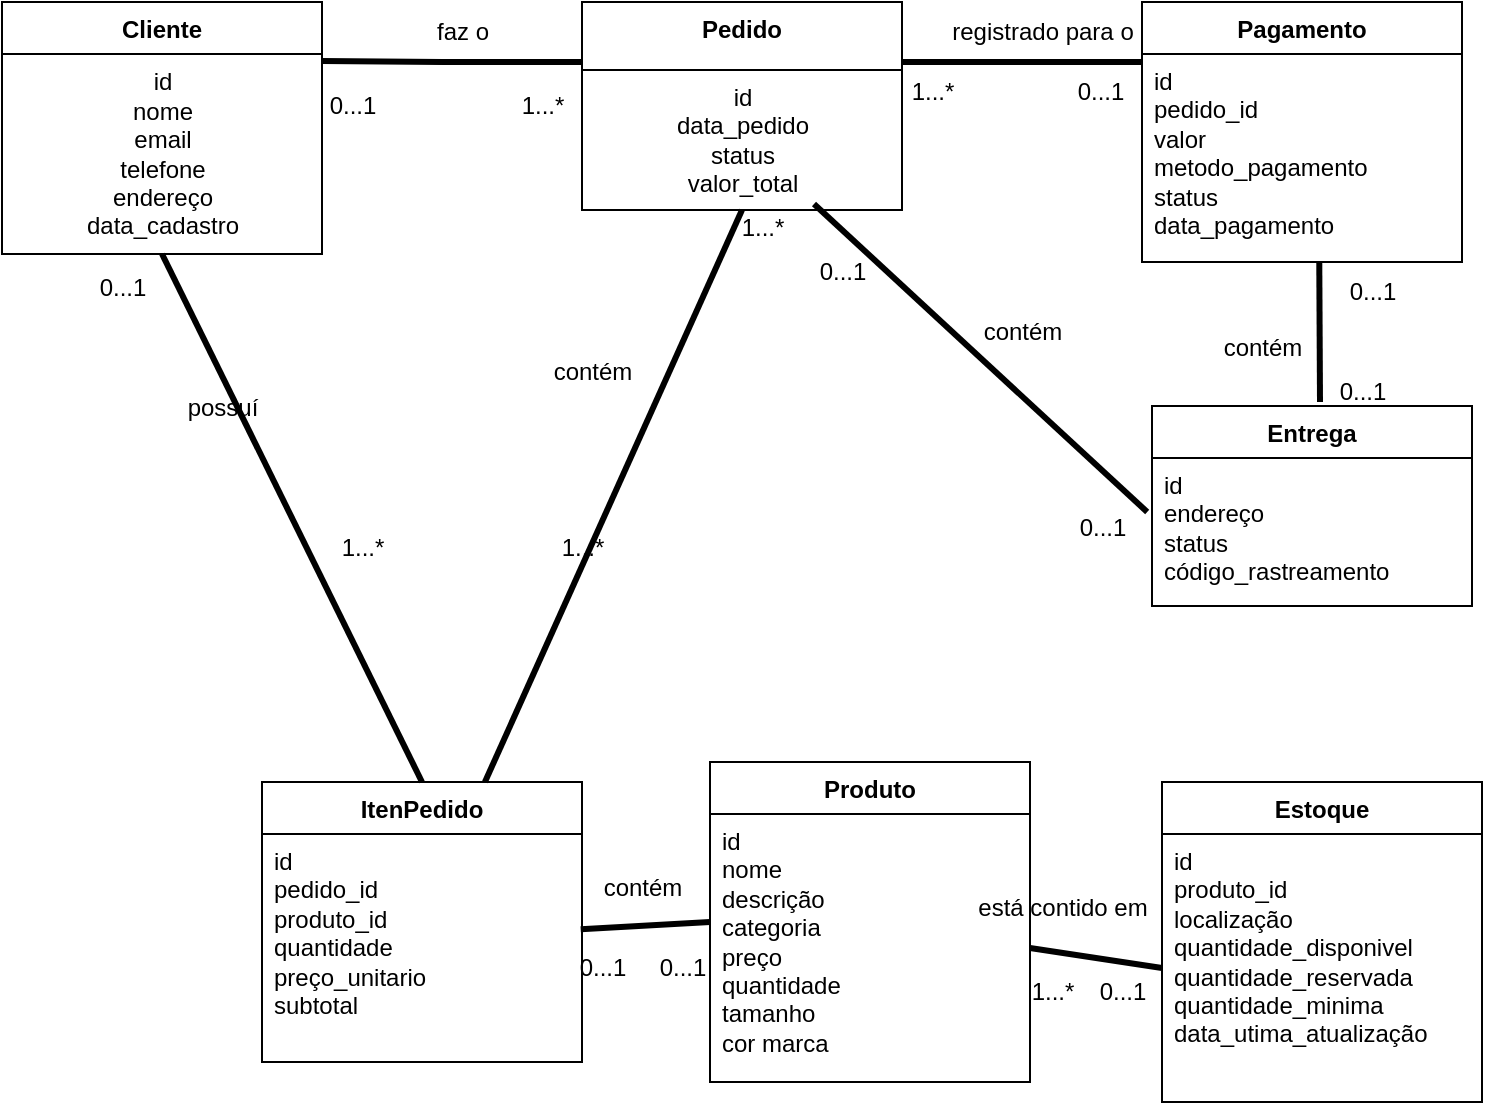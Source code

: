 <mxfile version="26.0.16">
  <diagram name="Página-1" id="U2gxxPsPQJY0iVEqHV0-">
    <mxGraphModel grid="1" page="1" gridSize="10" guides="1" tooltips="1" connect="1" arrows="1" fold="1" pageScale="1" pageWidth="827" pageHeight="1169" math="0" shadow="0">
      <root>
        <mxCell id="0" />
        <mxCell id="1" parent="0" />
        <mxCell id="Ru37d7_hE4Xh7h9H-DPh-10" value="Cliente" style="swimlane;fontStyle=1;align=center;verticalAlign=top;childLayout=stackLayout;horizontal=1;startSize=26;horizontalStack=0;resizeParent=1;resizeParentMax=0;resizeLast=0;collapsible=1;marginBottom=0;whiteSpace=wrap;html=1;" vertex="1" parent="1">
          <mxGeometry x="50" y="110" width="160" height="126" as="geometry">
            <mxRectangle x="330" y="200" width="100" height="30" as="alternateBounds" />
          </mxGeometry>
        </mxCell>
        <mxCell id="Ru37d7_hE4Xh7h9H-DPh-44" value="id&lt;div&gt;nome&lt;/div&gt;&lt;div&gt;email&lt;/div&gt;&lt;div&gt;telefone&lt;/div&gt;&lt;div&gt;endereço&lt;/div&gt;&lt;div&gt;data_cadastro&lt;/div&gt;" style="text;html=1;align=center;verticalAlign=middle;resizable=0;points=[];autosize=1;strokeColor=none;fillColor=none;" vertex="1" parent="Ru37d7_hE4Xh7h9H-DPh-10">
          <mxGeometry y="26" width="160" height="100" as="geometry" />
        </mxCell>
        <mxCell id="Ru37d7_hE4Xh7h9H-DPh-14" value="Pedido" style="swimlane;fontStyle=1;align=center;verticalAlign=top;childLayout=stackLayout;horizontal=1;startSize=34;horizontalStack=0;resizeParent=1;resizeParentMax=0;resizeLast=0;collapsible=1;marginBottom=0;whiteSpace=wrap;html=1;" vertex="1" parent="1">
          <mxGeometry x="340" y="110" width="160" height="104" as="geometry" />
        </mxCell>
        <mxCell id="Ru37d7_hE4Xh7h9H-DPh-45" value="id&lt;div&gt;data_pedido&lt;/div&gt;&lt;div&gt;status&lt;/div&gt;&lt;div&gt;valor_total&lt;/div&gt;" style="text;html=1;align=center;verticalAlign=middle;resizable=0;points=[];autosize=1;strokeColor=none;fillColor=none;" vertex="1" parent="Ru37d7_hE4Xh7h9H-DPh-14">
          <mxGeometry y="34" width="160" height="70" as="geometry" />
        </mxCell>
        <mxCell id="Ru37d7_hE4Xh7h9H-DPh-18" value="Pagamento" style="swimlane;fontStyle=1;align=center;verticalAlign=top;childLayout=stackLayout;horizontal=1;startSize=26;horizontalStack=0;resizeParent=1;resizeParentMax=0;resizeLast=0;collapsible=1;marginBottom=0;whiteSpace=wrap;html=1;" vertex="1" parent="1">
          <mxGeometry x="620" y="110" width="160" height="130" as="geometry" />
        </mxCell>
        <mxCell id="Ru37d7_hE4Xh7h9H-DPh-19" value="id&lt;div&gt;pedido_id&lt;/div&gt;&lt;div&gt;valor&lt;/div&gt;&lt;div&gt;metodo_pagamento&lt;/div&gt;&lt;div&gt;status&lt;/div&gt;&lt;div&gt;data_pagamento&lt;/div&gt;" style="text;strokeColor=none;fillColor=none;align=left;verticalAlign=top;spacingLeft=4;spacingRight=4;overflow=hidden;rotatable=0;points=[[0,0.5],[1,0.5]];portConstraint=eastwest;whiteSpace=wrap;html=1;" vertex="1" parent="Ru37d7_hE4Xh7h9H-DPh-18">
          <mxGeometry y="26" width="160" height="104" as="geometry" />
        </mxCell>
        <mxCell id="Ru37d7_hE4Xh7h9H-DPh-22" value="ItenPedido" style="swimlane;fontStyle=1;align=center;verticalAlign=top;childLayout=stackLayout;horizontal=1;startSize=26;horizontalStack=0;resizeParent=1;resizeParentMax=0;resizeLast=0;collapsible=1;marginBottom=0;whiteSpace=wrap;html=1;" vertex="1" parent="1">
          <mxGeometry x="180" y="500" width="160" height="140" as="geometry" />
        </mxCell>
        <mxCell id="Ru37d7_hE4Xh7h9H-DPh-23" value="id&lt;div&gt;pedido_id&lt;/div&gt;&lt;div&gt;produto_id&lt;/div&gt;&lt;div&gt;quantidade&lt;/div&gt;&lt;div&gt;preço_unitario&lt;/div&gt;&lt;div&gt;subtotal&lt;/div&gt;" style="text;strokeColor=none;fillColor=none;align=left;verticalAlign=top;spacingLeft=4;spacingRight=4;overflow=hidden;rotatable=0;points=[[0,0.5],[1,0.5]];portConstraint=eastwest;whiteSpace=wrap;html=1;" vertex="1" parent="Ru37d7_hE4Xh7h9H-DPh-22">
          <mxGeometry y="26" width="160" height="114" as="geometry" />
        </mxCell>
        <mxCell id="Ru37d7_hE4Xh7h9H-DPh-26" value="Produto" style="swimlane;fontStyle=1;align=center;verticalAlign=top;childLayout=stackLayout;horizontal=1;startSize=26;horizontalStack=0;resizeParent=1;resizeParentMax=0;resizeLast=0;collapsible=1;marginBottom=0;whiteSpace=wrap;html=1;" vertex="1" parent="1">
          <mxGeometry x="404" y="490" width="160" height="160" as="geometry" />
        </mxCell>
        <mxCell id="Ru37d7_hE4Xh7h9H-DPh-27" value="id&lt;div&gt;nome&lt;/div&gt;&lt;div&gt;descrição&lt;/div&gt;&lt;div&gt;categoria&lt;/div&gt;&lt;div&gt;preço&lt;/div&gt;&lt;div&gt;quantidade&lt;/div&gt;&lt;div&gt;tamanho&lt;/div&gt;&lt;div&gt;cor marca&lt;/div&gt;" style="text;strokeColor=none;fillColor=none;align=left;verticalAlign=top;spacingLeft=4;spacingRight=4;overflow=hidden;rotatable=0;points=[[0,0.5],[1,0.5]];portConstraint=eastwest;whiteSpace=wrap;html=1;" vertex="1" parent="Ru37d7_hE4Xh7h9H-DPh-26">
          <mxGeometry y="26" width="160" height="134" as="geometry" />
        </mxCell>
        <mxCell id="Ru37d7_hE4Xh7h9H-DPh-28" value="" style="line;strokeWidth=1;fillColor=none;align=left;verticalAlign=middle;spacingTop=-1;spacingLeft=3;spacingRight=3;rotatable=0;labelPosition=right;points=[];portConstraint=eastwest;strokeColor=inherit;" vertex="1" parent="Ru37d7_hE4Xh7h9H-DPh-26">
          <mxGeometry y="160" width="160" as="geometry" />
        </mxCell>
        <mxCell id="Ru37d7_hE4Xh7h9H-DPh-30" value="Estoque" style="swimlane;fontStyle=1;align=center;verticalAlign=top;childLayout=stackLayout;horizontal=1;startSize=26;horizontalStack=0;resizeParent=1;resizeParentMax=0;resizeLast=0;collapsible=1;marginBottom=0;whiteSpace=wrap;html=1;" vertex="1" parent="1">
          <mxGeometry x="630" y="500" width="160" height="160" as="geometry" />
        </mxCell>
        <mxCell id="Ru37d7_hE4Xh7h9H-DPh-31" value="id&lt;div&gt;produto_id&lt;/div&gt;&lt;div&gt;localização&lt;/div&gt;&lt;div&gt;quantidade_disponivel&lt;/div&gt;&lt;div&gt;quantidade_reservada&lt;/div&gt;&lt;div&gt;quantidade_minima&lt;/div&gt;&lt;div&gt;data_utima_atualização&lt;/div&gt;" style="text;strokeColor=none;fillColor=none;align=left;verticalAlign=top;spacingLeft=4;spacingRight=4;overflow=hidden;rotatable=0;points=[[0,0.5],[1,0.5]];portConstraint=eastwest;whiteSpace=wrap;html=1;" vertex="1" parent="Ru37d7_hE4Xh7h9H-DPh-30">
          <mxGeometry y="26" width="160" height="134" as="geometry" />
        </mxCell>
        <mxCell id="Ru37d7_hE4Xh7h9H-DPh-36" value="" style="endArrow=none;startArrow=none;endFill=0;startFill=0;endSize=8;html=1;verticalAlign=bottom;labelBackgroundColor=none;strokeWidth=3;rounded=0;" edge="1" parent="1">
          <mxGeometry width="160" relative="1" as="geometry">
            <mxPoint x="270" y="140" as="sourcePoint" />
            <mxPoint x="340" y="140" as="targetPoint" />
          </mxGeometry>
        </mxCell>
        <mxCell id="Ru37d7_hE4Xh7h9H-DPh-37" value="" style="endArrow=none;startArrow=none;endFill=0;startFill=0;endSize=8;html=1;verticalAlign=bottom;labelBackgroundColor=none;strokeWidth=3;rounded=0;" edge="1" parent="1">
          <mxGeometry width="160" relative="1" as="geometry">
            <mxPoint x="500" y="140" as="sourcePoint" />
            <mxPoint x="620" y="140" as="targetPoint" />
          </mxGeometry>
        </mxCell>
        <mxCell id="Ru37d7_hE4Xh7h9H-DPh-38" value="" style="endArrow=none;startArrow=none;endFill=0;startFill=0;endSize=8;html=1;verticalAlign=bottom;labelBackgroundColor=none;strokeWidth=3;rounded=0;exitX=0.5;exitY=1;exitDx=0;exitDy=0;entryX=0.5;entryY=0;entryDx=0;entryDy=0;" edge="1" parent="1" source="Ru37d7_hE4Xh7h9H-DPh-10" target="Ru37d7_hE4Xh7h9H-DPh-22">
          <mxGeometry width="160" relative="1" as="geometry">
            <mxPoint x="254" y="220" as="sourcePoint" />
            <mxPoint x="280" y="300" as="targetPoint" />
            <Array as="points" />
          </mxGeometry>
        </mxCell>
        <mxCell id="Ru37d7_hE4Xh7h9H-DPh-39" value="" style="endArrow=none;startArrow=none;endFill=0;startFill=0;endSize=8;html=1;verticalAlign=bottom;labelBackgroundColor=none;strokeWidth=3;rounded=0;exitX=0.5;exitY=1;exitDx=0;exitDy=0;" edge="1" parent="1" source="Ru37d7_hE4Xh7h9H-DPh-14" target="Ru37d7_hE4Xh7h9H-DPh-22">
          <mxGeometry width="160" relative="1" as="geometry">
            <mxPoint x="330" y="240" as="sourcePoint" />
            <mxPoint x="300" y="310" as="targetPoint" />
          </mxGeometry>
        </mxCell>
        <mxCell id="Ru37d7_hE4Xh7h9H-DPh-40" value="" style="endArrow=none;startArrow=none;endFill=0;startFill=0;endSize=8;html=1;verticalAlign=bottom;labelBackgroundColor=none;strokeWidth=3;rounded=0;exitX=0.996;exitY=0.418;exitDx=0;exitDy=0;entryX=0;entryY=0.5;entryDx=0;entryDy=0;exitPerimeter=0;" edge="1" parent="1" source="Ru37d7_hE4Xh7h9H-DPh-23" target="Ru37d7_hE4Xh7h9H-DPh-26">
          <mxGeometry width="160" relative="1" as="geometry">
            <mxPoint x="320" y="340" as="sourcePoint" />
            <mxPoint x="480" y="340" as="targetPoint" />
          </mxGeometry>
        </mxCell>
        <mxCell id="Ru37d7_hE4Xh7h9H-DPh-41" value="" style="endArrow=none;startArrow=none;endFill=0;startFill=0;endSize=8;html=1;verticalAlign=bottom;labelBackgroundColor=none;strokeWidth=3;rounded=0;exitX=1;exitY=0.5;exitDx=0;exitDy=0;entryX=0;entryY=0.5;entryDx=0;entryDy=0;" edge="1" parent="1" source="Ru37d7_hE4Xh7h9H-DPh-27" target="Ru37d7_hE4Xh7h9H-DPh-31">
          <mxGeometry width="160" relative="1" as="geometry">
            <mxPoint x="320" y="340" as="sourcePoint" />
            <mxPoint x="480" y="340" as="targetPoint" />
          </mxGeometry>
        </mxCell>
        <mxCell id="Ru37d7_hE4Xh7h9H-DPh-49" value="" style="endArrow=none;startArrow=none;endFill=0;startFill=0;endSize=8;html=1;verticalAlign=bottom;labelBackgroundColor=none;strokeWidth=3;rounded=0;" edge="1" parent="1">
          <mxGeometry width="160" relative="1" as="geometry">
            <mxPoint x="210" y="139.5" as="sourcePoint" />
            <mxPoint x="270" y="140" as="targetPoint" />
          </mxGeometry>
        </mxCell>
        <mxCell id="Ru37d7_hE4Xh7h9H-DPh-50" value="faz o" style="text;html=1;align=center;verticalAlign=middle;resizable=0;points=[];autosize=1;strokeColor=none;fillColor=none;" vertex="1" parent="1">
          <mxGeometry x="255" y="110" width="50" height="30" as="geometry" />
        </mxCell>
        <mxCell id="Ru37d7_hE4Xh7h9H-DPh-51" value="0...1" style="text;html=1;align=center;verticalAlign=middle;resizable=0;points=[];autosize=1;strokeColor=none;fillColor=none;" vertex="1" parent="1">
          <mxGeometry x="200" y="147" width="50" height="30" as="geometry" />
        </mxCell>
        <mxCell id="Ru37d7_hE4Xh7h9H-DPh-52" value="1...*" style="text;html=1;align=center;verticalAlign=middle;resizable=0;points=[];autosize=1;strokeColor=none;fillColor=none;" vertex="1" parent="1">
          <mxGeometry x="300" y="147" width="40" height="30" as="geometry" />
        </mxCell>
        <mxCell id="Ru37d7_hE4Xh7h9H-DPh-53" value="registrado para o" style="text;html=1;align=center;verticalAlign=middle;resizable=0;points=[];autosize=1;strokeColor=none;fillColor=none;" vertex="1" parent="1">
          <mxGeometry x="515" y="110" width="110" height="30" as="geometry" />
        </mxCell>
        <mxCell id="Ru37d7_hE4Xh7h9H-DPh-54" value="1...*" style="text;html=1;align=center;verticalAlign=middle;resizable=0;points=[];autosize=1;strokeColor=none;fillColor=none;" vertex="1" parent="1">
          <mxGeometry x="495" y="140" width="40" height="30" as="geometry" />
        </mxCell>
        <mxCell id="Ru37d7_hE4Xh7h9H-DPh-55" value="0...1" style="text;html=1;align=center;verticalAlign=middle;resizable=0;points=[];autosize=1;strokeColor=none;fillColor=none;" vertex="1" parent="1">
          <mxGeometry x="574" y="140" width="50" height="30" as="geometry" />
        </mxCell>
        <mxCell id="Ru37d7_hE4Xh7h9H-DPh-56" value="contém" style="text;html=1;align=center;verticalAlign=middle;resizable=0;points=[];autosize=1;strokeColor=none;fillColor=none;" vertex="1" parent="1">
          <mxGeometry x="315" y="280" width="60" height="30" as="geometry" />
        </mxCell>
        <mxCell id="Ru37d7_hE4Xh7h9H-DPh-57" value="1...*" style="text;html=1;align=center;verticalAlign=middle;resizable=0;points=[];autosize=1;strokeColor=none;fillColor=none;" vertex="1" parent="1">
          <mxGeometry x="410" y="208" width="40" height="30" as="geometry" />
        </mxCell>
        <mxCell id="Ru37d7_hE4Xh7h9H-DPh-58" value="1...*" style="text;html=1;align=center;verticalAlign=middle;resizable=0;points=[];autosize=1;strokeColor=none;fillColor=none;" vertex="1" parent="1">
          <mxGeometry x="320" y="368" width="40" height="30" as="geometry" />
        </mxCell>
        <mxCell id="Ru37d7_hE4Xh7h9H-DPh-59" value="possuí" style="text;html=1;align=center;verticalAlign=middle;resizable=0;points=[];autosize=1;strokeColor=none;fillColor=none;" vertex="1" parent="1">
          <mxGeometry x="130" y="298" width="60" height="30" as="geometry" />
        </mxCell>
        <mxCell id="Ru37d7_hE4Xh7h9H-DPh-60" value="0...1" style="text;html=1;align=center;verticalAlign=middle;resizable=0;points=[];autosize=1;strokeColor=none;fillColor=none;" vertex="1" parent="1">
          <mxGeometry x="85" y="238" width="50" height="30" as="geometry" />
        </mxCell>
        <mxCell id="Ru37d7_hE4Xh7h9H-DPh-61" value="1...*" style="text;html=1;align=center;verticalAlign=middle;resizable=0;points=[];autosize=1;strokeColor=none;fillColor=none;" vertex="1" parent="1">
          <mxGeometry x="210" y="368" width="40" height="30" as="geometry" />
        </mxCell>
        <mxCell id="Ru37d7_hE4Xh7h9H-DPh-62" value="contém" style="text;html=1;align=center;verticalAlign=middle;resizable=0;points=[];autosize=1;strokeColor=none;fillColor=none;" vertex="1" parent="1">
          <mxGeometry x="340" y="538" width="60" height="30" as="geometry" />
        </mxCell>
        <mxCell id="Ru37d7_hE4Xh7h9H-DPh-63" value="0...1" style="text;html=1;align=center;verticalAlign=middle;resizable=0;points=[];autosize=1;strokeColor=none;fillColor=none;" vertex="1" parent="1">
          <mxGeometry x="325" y="578" width="50" height="30" as="geometry" />
        </mxCell>
        <mxCell id="Ru37d7_hE4Xh7h9H-DPh-65" value="0...1" style="text;html=1;align=center;verticalAlign=middle;resizable=0;points=[];autosize=1;strokeColor=none;fillColor=none;" vertex="1" parent="1">
          <mxGeometry x="365" y="578" width="50" height="30" as="geometry" />
        </mxCell>
        <mxCell id="Ru37d7_hE4Xh7h9H-DPh-66" value="está contido em" style="text;html=1;align=center;verticalAlign=middle;resizable=0;points=[];autosize=1;strokeColor=none;fillColor=none;" vertex="1" parent="1">
          <mxGeometry x="525" y="548" width="110" height="30" as="geometry" />
        </mxCell>
        <mxCell id="Ru37d7_hE4Xh7h9H-DPh-67" value="1...*" style="text;html=1;align=center;verticalAlign=middle;resizable=0;points=[];autosize=1;strokeColor=none;fillColor=none;" vertex="1" parent="1">
          <mxGeometry x="555" y="590" width="40" height="30" as="geometry" />
        </mxCell>
        <mxCell id="Ru37d7_hE4Xh7h9H-DPh-69" value="0...1" style="text;html=1;align=center;verticalAlign=middle;resizable=0;points=[];autosize=1;strokeColor=none;fillColor=none;" vertex="1" parent="1">
          <mxGeometry x="585" y="590" width="50" height="30" as="geometry" />
        </mxCell>
        <mxCell id="Ru37d7_hE4Xh7h9H-DPh-70" value="Entrega" style="swimlane;fontStyle=1;align=center;verticalAlign=top;childLayout=stackLayout;horizontal=1;startSize=26;horizontalStack=0;resizeParent=1;resizeParentMax=0;resizeLast=0;collapsible=1;marginBottom=0;whiteSpace=wrap;html=1;" vertex="1" parent="1">
          <mxGeometry x="625" y="312" width="160" height="100" as="geometry" />
        </mxCell>
        <mxCell id="Ru37d7_hE4Xh7h9H-DPh-71" value="id&lt;div&gt;endereço&lt;/div&gt;&lt;div&gt;status&lt;/div&gt;&lt;div&gt;código_rastreamento&lt;/div&gt;" style="text;strokeColor=none;fillColor=none;align=left;verticalAlign=top;spacingLeft=4;spacingRight=4;overflow=hidden;rotatable=0;points=[[0,0.5],[1,0.5]];portConstraint=eastwest;whiteSpace=wrap;html=1;" vertex="1" parent="Ru37d7_hE4Xh7h9H-DPh-70">
          <mxGeometry y="26" width="160" height="74" as="geometry" />
        </mxCell>
        <mxCell id="Ru37d7_hE4Xh7h9H-DPh-74" value="" style="endArrow=none;startArrow=none;endFill=0;startFill=0;endSize=8;html=1;verticalAlign=bottom;labelBackgroundColor=none;strokeWidth=3;rounded=0;entryX=0.554;entryY=1.003;entryDx=0;entryDy=0;entryPerimeter=0;" edge="1" parent="1" target="Ru37d7_hE4Xh7h9H-DPh-19">
          <mxGeometry width="160" relative="1" as="geometry">
            <mxPoint x="709" y="310" as="sourcePoint" />
            <mxPoint x="600" y="330" as="targetPoint" />
          </mxGeometry>
        </mxCell>
        <mxCell id="Ru37d7_hE4Xh7h9H-DPh-75" value="contém" style="text;html=1;align=center;verticalAlign=middle;resizable=0;points=[];autosize=1;strokeColor=none;fillColor=none;" vertex="1" parent="1">
          <mxGeometry x="650" y="268" width="60" height="30" as="geometry" />
        </mxCell>
        <mxCell id="Ru37d7_hE4Xh7h9H-DPh-76" value="0...1" style="text;html=1;align=center;verticalAlign=middle;resizable=0;points=[];autosize=1;strokeColor=none;fillColor=none;" vertex="1" parent="1">
          <mxGeometry x="710" y="240" width="50" height="30" as="geometry" />
        </mxCell>
        <mxCell id="Ru37d7_hE4Xh7h9H-DPh-77" value="0...1" style="text;html=1;align=center;verticalAlign=middle;resizable=0;points=[];autosize=1;strokeColor=none;fillColor=none;" vertex="1" parent="1">
          <mxGeometry x="705" y="290" width="50" height="30" as="geometry" />
        </mxCell>
        <mxCell id="Ru37d7_hE4Xh7h9H-DPh-78" value="" style="endArrow=none;startArrow=none;endFill=0;startFill=0;endSize=8;html=1;verticalAlign=bottom;labelBackgroundColor=none;strokeWidth=3;rounded=0;exitX=0.725;exitY=0.957;exitDx=0;exitDy=0;exitPerimeter=0;entryX=-0.015;entryY=0.365;entryDx=0;entryDy=0;entryPerimeter=0;" edge="1" parent="1" source="Ru37d7_hE4Xh7h9H-DPh-45" target="Ru37d7_hE4Xh7h9H-DPh-71">
          <mxGeometry width="160" relative="1" as="geometry">
            <mxPoint x="440" y="330" as="sourcePoint" />
            <mxPoint x="610" y="370" as="targetPoint" />
          </mxGeometry>
        </mxCell>
        <mxCell id="Ru37d7_hE4Xh7h9H-DPh-79" value="contém" style="text;html=1;align=center;verticalAlign=middle;resizable=0;points=[];autosize=1;strokeColor=none;fillColor=none;" vertex="1" parent="1">
          <mxGeometry x="530" y="260" width="60" height="30" as="geometry" />
        </mxCell>
        <mxCell id="Ru37d7_hE4Xh7h9H-DPh-81" value="0...1" style="text;html=1;align=center;verticalAlign=middle;resizable=0;points=[];autosize=1;strokeColor=none;fillColor=none;" vertex="1" parent="1">
          <mxGeometry x="445" y="230" width="50" height="30" as="geometry" />
        </mxCell>
        <mxCell id="Ru37d7_hE4Xh7h9H-DPh-82" value="0...1" style="text;html=1;align=center;verticalAlign=middle;resizable=0;points=[];autosize=1;strokeColor=none;fillColor=none;" vertex="1" parent="1">
          <mxGeometry x="575" y="358" width="50" height="30" as="geometry" />
        </mxCell>
      </root>
    </mxGraphModel>
  </diagram>
</mxfile>
